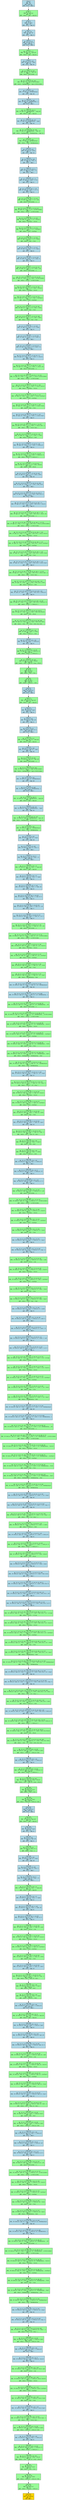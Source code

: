 digraph ParseFlow {
  rankdir=TB;
  node [shape=box, fontname="monospace", fontsize=10];
  edge [fontname="monospace"];
  step0 [label="Step 0\n栈: [0]\n符号: [#]\n输入: type_kw\n动作: shift → 状态 3", style=filled, fillcolor=lightblue];
  step1 [label="Step 1\n栈: [0 3]\n符号: [# type_kw]\n输入: id\n动作: reduce → Type → type_kw ", style=filled, fillcolor=palegreen];
  step2 [label="Step 2\n栈: [0 5]\n符号: [# Type]\n输入: id\n动作: shift → 状态 18", style=filled, fillcolor=lightblue];
  step3 [label="Step 3\n栈: [0 5 18]\n符号: [# Type id]\n输入: (\n动作: shift → 状态 51", style=filled, fillcolor=lightblue];
  step4 [label="Step 4\n栈: [0 5 18 51]\n符号: [# Type id (]\n输入: type_kw\n动作: shift → 状态 3", style=filled, fillcolor=lightblue];
  step5 [label="Step 5\n栈: [0 5 18 51 3]\n符号: [# Type id ( type_kw]\n输入: id\n动作: reduce → Type → type_kw ", style=filled, fillcolor=palegreen];
  step6 [label="Step 6\n栈: [0 5 18 51 58]\n符号: [# Type id ( Type]\n输入: id\n动作: shift → 状态 101", style=filled, fillcolor=lightblue];
  step7 [label="Step 7\n栈: [0 5 18 51 58 101]\n符号: [# Type id ( Type id]\n输入: ,\n动作: reduce → MultiIndex → ε", style=filled, fillcolor=palegreen];
  step8 [label="Step 8\n栈: [0 5 18 51 58 101 135]\n符号: [# Type id ( Type id MultiIndex]\n输入: ,\n动作: reduce → NonEmptyArgs → Type id MultiIndex ", style=filled, fillcolor=palegreen];
  step9 [label="Step 9\n栈: [0 5 18 51 56]\n符号: [# Type id ( NonEmptyArgs]\n输入: ,\n动作: shift → 状态 100", style=filled, fillcolor=lightblue];
  step10 [label="Step 10\n栈: [0 5 18 51 56 100]\n符号: [# Type id ( NonEmptyArgs ,]\n输入: type_kw\n动作: shift → 状态 3", style=filled, fillcolor=lightblue];
  step11 [label="Step 11\n栈: [0 5 18 51 56 100 3]\n符号: [# Type id ( NonEmptyArgs , type_kw]\n输入: id\n动作: reduce → Type → type_kw ", style=filled, fillcolor=palegreen];
  step12 [label="Step 12\n栈: [0 5 18 51 56 100 133]\n符号: [# Type id ( NonEmptyArgs , Type]\n输入: id\n动作: shift → 状态 145", style=filled, fillcolor=lightblue];
  step13 [label="Step 13\n栈: [0 5 18 51 56 100 133 145]\n符号: [# Type id ( NonEmptyArgs , Type id]\n输入: )\n动作: reduce → NonEmptyArgs → NonEmptyArgs , Type id ", style=filled, fillcolor=palegreen];
  step14 [label="Step 14\n栈: [0 5 18 51 56]\n符号: [# Type id ( NonEmptyArgs]\n输入: )\n动作: reduce → Args → NonEmptyArgs ", style=filled, fillcolor=palegreen];
  step15 [label="Step 15\n栈: [0 5 18 51 95]\n符号: [# Type id ( Args]\n输入: )\n动作: shift → 状态 128", style=filled, fillcolor=lightblue];
  step16 [label="Step 16\n栈: [0 5 18 51 95 128]\n符号: [# Type id ( Args )]\n输入: {\n动作: shift → 状态 2", style=filled, fillcolor=lightblue];
  step17 [label="Step 17\n栈: [0 5 18 51 95 128 2]\n符号: [# Type id ( Args ) {]\n输入: if\n动作: shift → 状态 1", style=filled, fillcolor=lightblue];
  step18 [label="Step 18\n栈: [0 5 18 51 95 128 2 1]\n符号: [# Type id ( Args ) { if]\n输入: (\n动作: shift → 状态 15", style=filled, fillcolor=lightblue];
  step19 [label="Step 19\n栈: [0 5 18 51 95 128 2 1 15]\n符号: [# Type id ( Args ) { if (]\n输入: id\n动作: shift → 状态 33", style=filled, fillcolor=lightblue];
  step20 [label="Step 20\n栈: [0 5 18 51 95 128 2 1 15 33]\n符号: [# Type id ( Args ) { if ( id]\n输入: >\n动作: reduce → MultiIndex → ε", style=filled, fillcolor=palegreen];
  step21 [label="Step 21\n栈: [0 5 18 51 95 128 2 1 15 33 72]\n符号: [# Type id ( Args ) { if ( id MultiIndex]\n输入: >\n动作: reduce → Factor → id MultiIndex ", style=filled, fillcolor=palegreen];
  step22 [label="Step 22\n栈: [0 5 18 51 95 128 2 1 15 36]\n符号: [# Type id ( Args ) { if ( Factor]\n输入: >\n动作: reduce → CastExpr → Factor ", style=filled, fillcolor=palegreen];
  step23 [label="Step 23\n栈: [0 5 18 51 95 128 2 1 15 27]\n符号: [# Type id ( Args ) { if ( CastExpr]\n输入: >\n动作: reduce → Term → CastExpr ", style=filled, fillcolor=palegreen];
  step24 [label="Step 24\n栈: [0 5 18 51 95 128 2 1 15 26]\n符号: [# Type id ( Args ) { if ( Term]\n输入: >\n动作: reduce → Expr → Term ", style=filled, fillcolor=palegreen];
  step25 [label="Step 25\n栈: [0 5 18 51 95 128 2 1 15 41]\n符号: [# Type id ( Args ) { if ( Expr]\n输入: >\n动作: shift → 状态 82", style=filled, fillcolor=lightblue];
  step26 [label="Step 26\n栈: [0 5 18 51 95 128 2 1 15 41 82]\n符号: [# Type id ( Args ) { if ( Expr >]\n输入: id\n动作: shift → 状态 33", style=filled, fillcolor=lightblue];
  step27 [label="Step 27\n栈: [0 5 18 51 95 128 2 1 15 41 82 33]\n符号: [# Type id ( Args ) { if ( Expr > id]\n输入: )\n动作: reduce → MultiIndex → ε", style=filled, fillcolor=palegreen];
  step28 [label="Step 28\n栈: [0 5 18 51 95 128 2 1 15 41 82 33 72]\n符号: [# Type id ( Args ) { if ( Expr > id MultiIndex]\n输入: )\n动作: reduce → Factor → id MultiIndex ", style=filled, fillcolor=palegreen];
  step29 [label="Step 29\n栈: [0 5 18 51 95 128 2 1 15 41 82 36]\n符号: [# Type id ( Args ) { if ( Expr > Factor]\n输入: )\n动作: reduce → CastExpr → Factor ", style=filled, fillcolor=palegreen];
  step30 [label="Step 30\n栈: [0 5 18 51 95 128 2 1 15 41 82 27]\n符号: [# Type id ( Args ) { if ( Expr > CastExpr]\n输入: )\n动作: reduce → Term → CastExpr ", style=filled, fillcolor=palegreen];
  step31 [label="Step 31\n栈: [0 5 18 51 95 128 2 1 15 41 82 26]\n符号: [# Type id ( Args ) { if ( Expr > Term]\n输入: )\n动作: reduce → Expr → Term ", style=filled, fillcolor=palegreen];
  step32 [label="Step 32\n栈: [0 5 18 51 95 128 2 1 15 41 82 118]\n符号: [# Type id ( Args ) { if ( Expr > Expr]\n输入: )\n动作: reduce → Cond → Expr > Expr ", style=filled, fillcolor=palegreen];
  step33 [label="Step 33\n栈: [0 5 18 51 95 128 2 1 15 40]\n符号: [# Type id ( Args ) { if ( Cond]\n输入: )\n动作: shift → 状态 78", style=filled, fillcolor=lightblue];
  step34 [label="Step 34\n栈: [0 5 18 51 95 128 2 1 15 40 78]\n符号: [# Type id ( Args ) { if ( Cond )]\n输入: {\n动作: shift → 状态 2", style=filled, fillcolor=lightblue];
  step35 [label="Step 35\n栈: [0 5 18 51 95 128 2 1 15 40 78 2]\n符号: [# Type id ( Args ) { if ( Cond ) {]\n输入: return\n动作: shift → 状态 7", style=filled, fillcolor=lightblue];
  step36 [label="Step 36\n栈: [0 5 18 51 95 128 2 1 15 40 78 2 7]\n符号: [# Type id ( Args ) { if ( Cond ) { return]\n输入: id\n动作: shift → 状态 33", style=filled, fillcolor=lightblue];
  step37 [label="Step 37\n栈: [0 5 18 51 95 128 2 1 15 40 78 2 7 33]\n符号: [# Type id ( Args ) { if ( Cond ) { return id]\n输入: ;\n动作: reduce → MultiIndex → ε", style=filled, fillcolor=palegreen];
  step38 [label="Step 38\n栈: [0 5 18 51 95 128 2 1 15 40 78 2 7 33 72]\n符号: [# Type id ( Args ) { if ( Cond ) { return id MultiIndex]\n输入: ;\n动作: reduce → Factor → id MultiIndex ", style=filled, fillcolor=palegreen];
  step39 [label="Step 39\n栈: [0 5 18 51 95 128 2 1 15 40 78 2 7 36]\n符号: [# Type id ( Args ) { if ( Cond ) { return Factor]\n输入: ;\n动作: reduce → CastExpr → Factor ", style=filled, fillcolor=palegreen];
  step40 [label="Step 40\n栈: [0 5 18 51 95 128 2 1 15 40 78 2 7 27]\n符号: [# Type id ( Args ) { if ( Cond ) { return CastExpr]\n输入: ;\n动作: reduce → Term → CastExpr ", style=filled, fillcolor=palegreen];
  step41 [label="Step 41\n栈: [0 5 18 51 95 128 2 1 15 40 78 2 7 26]\n符号: [# Type id ( Args ) { if ( Cond ) { return Term]\n输入: ;\n动作: reduce → Expr → Term ", style=filled, fillcolor=palegreen];
  step42 [label="Step 42\n栈: [0 5 18 51 95 128 2 1 15 40 78 2 7 32]\n符号: [# Type id ( Args ) { if ( Cond ) { return Expr]\n输入: ;\n动作: shift → 状态 67", style=filled, fillcolor=lightblue];
  step43 [label="Step 43\n栈: [0 5 18 51 95 128 2 1 15 40 78 2 7 32 67]\n符号: [# Type id ( Args ) { if ( Cond ) { return Expr ;]\n输入: }\n动作: reduce → Stmt → return Expr ; ", style=filled, fillcolor=palegreen];
  step44 [label="Step 44\n栈: [0 5 18 51 95 128 2 1 15 40 78 2 14]\n符号: [# Type id ( Args ) { if ( Cond ) { Stmt]\n输入: }\n动作: reduce → StmtList → Stmt ", style=filled, fillcolor=palegreen];
  step45 [label="Step 45\n栈: [0 5 18 51 95 128 2 1 15 40 78 2 16]\n符号: [# Type id ( Args ) { if ( Cond ) { StmtList]\n输入: }\n动作: shift → 状态 44", style=filled, fillcolor=lightblue];
  step46 [label="Step 46\n栈: [0 5 18 51 95 128 2 1 15 40 78 2 16 44]\n符号: [# Type id ( Args ) { if ( Cond ) { StmtList }]\n输入: else\n动作: reduce → Block → { StmtList } ", style=filled, fillcolor=palegreen];
  step47 [label="Step 47\n栈: [0 5 18 51 95 128 2 1 15 40 78 8]\n符号: [# Type id ( Args ) { if ( Cond ) Block]\n输入: else\n动作: reduce → Stmt → Block ", style=filled, fillcolor=palegreen];
  step48 [label="Step 48\n栈: [0 5 18 51 95 128 2 1 15 40 78 114]\n符号: [# Type id ( Args ) { if ( Cond ) Stmt]\n输入: else\n动作: shift → 状态 140", style=filled, fillcolor=lightblue];
  step49 [label="Step 49\n栈: [0 5 18 51 95 128 2 1 15 40 78 114 140]\n符号: [# Type id ( Args ) { if ( Cond ) Stmt else]\n输入: {\n动作: shift → 状态 2", style=filled, fillcolor=lightblue];
  step50 [label="Step 50\n栈: [0 5 18 51 95 128 2 1 15 40 78 114 140 2]\n符号: [# Type id ( Args ) { if ( Cond ) Stmt else {]\n输入: return\n动作: shift → 状态 7", style=filled, fillcolor=lightblue];
  step51 [label="Step 51\n栈: [0 5 18 51 95 128 2 1 15 40 78 114 140 2 7]\n符号: [# Type id ( Args ) { if ( Cond ) Stmt else { return]\n输入: id\n动作: shift → 状态 33", style=filled, fillcolor=lightblue];
  step52 [label="Step 52\n栈: [0 5 18 51 95 128 2 1 15 40 78 114 140 2 7 33]\n符号: [# Type id ( Args ) { if ( Cond ) Stmt else { return id]\n输入: ;\n动作: reduce → MultiIndex → ε", style=filled, fillcolor=palegreen];
  step53 [label="Step 53\n栈: [0 5 18 51 95 128 2 1 15 40 78 114 140 2 7 33 72]\n符号: [# Type id ( Args ) { if ( Cond ) Stmt else { return id MultiIndex]\n输入: ;\n动作: reduce → Factor → id MultiIndex ", style=filled, fillcolor=palegreen];
  step54 [label="Step 54\n栈: [0 5 18 51 95 128 2 1 15 40 78 114 140 2 7 36]\n符号: [# Type id ( Args ) { if ( Cond ) Stmt else { return Factor]\n输入: ;\n动作: reduce → CastExpr → Factor ", style=filled, fillcolor=palegreen];
  step55 [label="Step 55\n栈: [0 5 18 51 95 128 2 1 15 40 78 114 140 2 7 27]\n符号: [# Type id ( Args ) { if ( Cond ) Stmt else { return CastExpr]\n输入: ;\n动作: reduce → Term → CastExpr ", style=filled, fillcolor=palegreen];
  step56 [label="Step 56\n栈: [0 5 18 51 95 128 2 1 15 40 78 114 140 2 7 26]\n符号: [# Type id ( Args ) { if ( Cond ) Stmt else { return Term]\n输入: ;\n动作: reduce → Expr → Term ", style=filled, fillcolor=palegreen];
  step57 [label="Step 57\n栈: [0 5 18 51 95 128 2 1 15 40 78 114 140 2 7 32]\n符号: [# Type id ( Args ) { if ( Cond ) Stmt else { return Expr]\n输入: ;\n动作: shift → 状态 67", style=filled, fillcolor=lightblue];
  step58 [label="Step 58\n栈: [0 5 18 51 95 128 2 1 15 40 78 114 140 2 7 32 67]\n符号: [# Type id ( Args ) { if ( Cond ) Stmt else { return Expr ;]\n输入: }\n动作: reduce → Stmt → return Expr ; ", style=filled, fillcolor=palegreen];
  step59 [label="Step 59\n栈: [0 5 18 51 95 128 2 1 15 40 78 114 140 2 14]\n符号: [# Type id ( Args ) { if ( Cond ) Stmt else { Stmt]\n输入: }\n动作: reduce → StmtList → Stmt ", style=filled, fillcolor=palegreen];
  step60 [label="Step 60\n栈: [0 5 18 51 95 128 2 1 15 40 78 114 140 2 16]\n符号: [# Type id ( Args ) { if ( Cond ) Stmt else { StmtList]\n输入: }\n动作: shift → 状态 44", style=filled, fillcolor=lightblue];
  step61 [label="Step 61\n栈: [0 5 18 51 95 128 2 1 15 40 78 114 140 2 16 44]\n符号: [# Type id ( Args ) { if ( Cond ) Stmt else { StmtList }]\n输入: }\n动作: reduce → Block → { StmtList } ", style=filled, fillcolor=palegreen];
  step62 [label="Step 62\n栈: [0 5 18 51 95 128 2 1 15 40 78 114 140 8]\n符号: [# Type id ( Args ) { if ( Cond ) Stmt else Block]\n输入: }\n动作: reduce → Stmt → Block ", style=filled, fillcolor=palegreen];
  step63 [label="Step 63\n栈: [0 5 18 51 95 128 2 1 15 40 78 114 140 148]\n符号: [# Type id ( Args ) { if ( Cond ) Stmt else Stmt]\n输入: }\n动作: reduce → Stmt → if ( Cond ) Stmt else Stmt ", style=filled, fillcolor=palegreen];
  step64 [label="Step 64\n栈: [0 5 18 51 95 128 2 14]\n符号: [# Type id ( Args ) { Stmt]\n输入: }\n动作: reduce → StmtList → Stmt ", style=filled, fillcolor=palegreen];
  step65 [label="Step 65\n栈: [0 5 18 51 95 128 2 16]\n符号: [# Type id ( Args ) { StmtList]\n输入: }\n动作: shift → 状态 44", style=filled, fillcolor=lightblue];
  step66 [label="Step 66\n栈: [0 5 18 51 95 128 2 16 44]\n符号: [# Type id ( Args ) { StmtList }]\n输入: type_kw\n动作: reduce → Block → { StmtList } ", style=filled, fillcolor=palegreen];
  step67 [label="Step 67\n栈: [0 5 18 51 95 128 144]\n符号: [# Type id ( Args ) Block]\n输入: type_kw\n动作: reduce → Func → Type id ( Args ) Block ", style=filled, fillcolor=palegreen];
  step68 [label="Step 68\n栈: [0 9]\n符号: [# Func]\n输入: type_kw\n动作: reduce → Stmt → Func ", style=filled, fillcolor=palegreen];
  step69 [label="Step 69\n栈: [0 14]\n符号: [# Stmt]\n输入: type_kw\n动作: reduce → StmtList → Stmt ", style=filled, fillcolor=palegreen];
  step70 [label="Step 70\n栈: [0 13]\n符号: [# StmtList]\n输入: type_kw\n动作: shift → 状态 3", style=filled, fillcolor=lightblue];
  step71 [label="Step 71\n栈: [0 13 3]\n符号: [# StmtList type_kw]\n输入: id\n动作: reduce → Type → type_kw ", style=filled, fillcolor=palegreen];
  step72 [label="Step 72\n栈: [0 13 5]\n符号: [# StmtList Type]\n输入: id\n动作: shift → 状态 18", style=filled, fillcolor=lightblue];
  step73 [label="Step 73\n栈: [0 13 5 18]\n符号: [# StmtList Type id]\n输入: (\n动作: shift → 状态 51", style=filled, fillcolor=lightblue];
  step74 [label="Step 74\n栈: [0 13 5 18 51]\n符号: [# StmtList Type id (]\n输入: type_kw\n动作: shift → 状态 3", style=filled, fillcolor=lightblue];
  step75 [label="Step 75\n栈: [0 13 5 18 51 3]\n符号: [# StmtList Type id ( type_kw]\n输入: id\n动作: reduce → Type → type_kw ", style=filled, fillcolor=palegreen];
  step76 [label="Step 76\n栈: [0 13 5 18 51 58]\n符号: [# StmtList Type id ( Type]\n输入: id\n动作: shift → 状态 101", style=filled, fillcolor=lightblue];
  step77 [label="Step 77\n栈: [0 13 5 18 51 58 101]\n符号: [# StmtList Type id ( Type id]\n输入: ,\n动作: reduce → MultiIndex → ε", style=filled, fillcolor=palegreen];
  step78 [label="Step 78\n栈: [0 13 5 18 51 58 101 135]\n符号: [# StmtList Type id ( Type id MultiIndex]\n输入: ,\n动作: reduce → NonEmptyArgs → Type id MultiIndex ", style=filled, fillcolor=palegreen];
  step79 [label="Step 79\n栈: [0 13 5 18 51 56]\n符号: [# StmtList Type id ( NonEmptyArgs]\n输入: ,\n动作: shift → 状态 100", style=filled, fillcolor=lightblue];
  step80 [label="Step 80\n栈: [0 13 5 18 51 56 100]\n符号: [# StmtList Type id ( NonEmptyArgs ,]\n输入: type_kw\n动作: shift → 状态 3", style=filled, fillcolor=lightblue];
  step81 [label="Step 81\n栈: [0 13 5 18 51 56 100 3]\n符号: [# StmtList Type id ( NonEmptyArgs , type_kw]\n输入: id\n动作: reduce → Type → type_kw ", style=filled, fillcolor=palegreen];
  step82 [label="Step 82\n栈: [0 13 5 18 51 56 100 133]\n符号: [# StmtList Type id ( NonEmptyArgs , Type]\n输入: id\n动作: shift → 状态 145", style=filled, fillcolor=lightblue];
  step83 [label="Step 83\n栈: [0 13 5 18 51 56 100 133 145]\n符号: [# StmtList Type id ( NonEmptyArgs , Type id]\n输入: )\n动作: reduce → NonEmptyArgs → NonEmptyArgs , Type id ", style=filled, fillcolor=palegreen];
  step84 [label="Step 84\n栈: [0 13 5 18 51 56]\n符号: [# StmtList Type id ( NonEmptyArgs]\n输入: )\n动作: reduce → Args → NonEmptyArgs ", style=filled, fillcolor=palegreen];
  step85 [label="Step 85\n栈: [0 13 5 18 51 95]\n符号: [# StmtList Type id ( Args]\n输入: )\n动作: shift → 状态 128", style=filled, fillcolor=lightblue];
  step86 [label="Step 86\n栈: [0 13 5 18 51 95 128]\n符号: [# StmtList Type id ( Args )]\n输入: {\n动作: shift → 状态 2", style=filled, fillcolor=lightblue];
  step87 [label="Step 87\n栈: [0 13 5 18 51 95 128 2]\n符号: [# StmtList Type id ( Args ) {]\n输入: type_kw\n动作: shift → 状态 3", style=filled, fillcolor=lightblue];
  step88 [label="Step 88\n栈: [0 13 5 18 51 95 128 2 3]\n符号: [# StmtList Type id ( Args ) { type_kw]\n输入: id\n动作: reduce → Type → type_kw ", style=filled, fillcolor=palegreen];
  step89 [label="Step 89\n栈: [0 13 5 18 51 95 128 2 5]\n符号: [# StmtList Type id ( Args ) { Type]\n输入: id\n动作: shift → 状态 18", style=filled, fillcolor=lightblue];
  step90 [label="Step 90\n栈: [0 13 5 18 51 95 128 2 5 18]\n符号: [# StmtList Type id ( Args ) { Type id]\n输入: =\n动作: shift → 状态 49", style=filled, fillcolor=lightblue];
  step91 [label="Step 91\n栈: [0 13 5 18 51 95 128 2 5 18 49]\n符号: [# StmtList Type id ( Args ) { Type id =]\n输入: id\n动作: shift → 状态 33", style=filled, fillcolor=lightblue];
  step92 [label="Step 92\n栈: [0 13 5 18 51 95 128 2 5 18 49 33]\n符号: [# StmtList Type id ( Args ) { Type id = id]\n输入: (\n动作: shift → 状态 71", style=filled, fillcolor=lightblue];
  step93 [label="Step 93\n栈: [0 13 5 18 51 95 128 2 5 18 49 33 71]\n符号: [# StmtList Type id ( Args ) { Type id = id (]\n输入: id\n动作: shift → 状态 33", style=filled, fillcolor=lightblue];
  step94 [label="Step 94\n栈: [0 13 5 18 51 95 128 2 5 18 49 33 71 33]\n符号: [# StmtList Type id ( Args ) { Type id = id ( id]\n输入: ,\n动作: reduce → MultiIndex → ε", style=filled, fillcolor=palegreen];
  step95 [label="Step 95\n栈: [0 13 5 18 51 95 128 2 5 18 49 33 71 33 72]\n符号: [# StmtList Type id ( Args ) { Type id = id ( id MultiIndex]\n输入: ,\n动作: reduce → Factor → id MultiIndex ", style=filled, fillcolor=palegreen];
  step96 [label="Step 96\n栈: [0 13 5 18 51 95 128 2 5 18 49 33 71 36]\n符号: [# StmtList Type id ( Args ) { Type id = id ( Factor]\n输入: ,\n动作: reduce → CastExpr → Factor ", style=filled, fillcolor=palegreen];
  step97 [label="Step 97\n栈: [0 13 5 18 51 95 128 2 5 18 49 33 71 27]\n符号: [# StmtList Type id ( Args ) { Type id = id ( CastExpr]\n输入: ,\n动作: reduce → Term → CastExpr ", style=filled, fillcolor=palegreen];
  step98 [label="Step 98\n栈: [0 13 5 18 51 95 128 2 5 18 49 33 71 26]\n符号: [# StmtList Type id ( Args ) { Type id = id ( Term]\n输入: ,\n动作: reduce → Expr → Term ", style=filled, fillcolor=palegreen];
  step99 [label="Step 99\n栈: [0 13 5 18 51 95 128 2 5 18 49 33 71 57]\n符号: [# StmtList Type id ( Args ) { Type id = id ( Expr]\n输入: ,\n动作: reduce → NonEmptyArgs → Expr ", style=filled, fillcolor=palegreen];
  step100 [label="Step 100\n栈: [0 13 5 18 51 95 128 2 5 18 49 33 71 56]\n符号: [# StmtList Type id ( Args ) { Type id = id ( NonEmptyArgs]\n输入: ,\n动作: shift → 状态 100", style=filled, fillcolor=lightblue];
  step101 [label="Step 101\n栈: [0 13 5 18 51 95 128 2 5 18 49 33 71 56 100]\n符号: [# StmtList Type id ( Args ) { Type id = id ( NonEmptyArgs ,]\n输入: id\n动作: shift → 状态 33", style=filled, fillcolor=lightblue];
  step102 [label="Step 102\n栈: [0 13 5 18 51 95 128 2 5 18 49 33 71 56 100 33]\n符号: [# StmtList Type id ( Args ) { Type id = id ( NonEmptyArgs , id]\n输入: )\n动作: reduce → MultiIndex → ε", style=filled, fillcolor=palegreen];
  step103 [label="Step 103\n栈: [0 13 5 18 51 95 128 2 5 18 49 33 71 56 100 33 72]\n符号: [# StmtList Type id ( Args ) { Type id = id ( NonEmptyArgs , id MultiIndex]\n输入: )\n动作: reduce → Factor → id MultiIndex ", style=filled, fillcolor=palegreen];
  step104 [label="Step 104\n栈: [0 13 5 18 51 95 128 2 5 18 49 33 71 56 100 36]\n符号: [# StmtList Type id ( Args ) { Type id = id ( NonEmptyArgs , Factor]\n输入: )\n动作: reduce → CastExpr → Factor ", style=filled, fillcolor=palegreen];
  step105 [label="Step 105\n栈: [0 13 5 18 51 95 128 2 5 18 49 33 71 56 100 27]\n符号: [# StmtList Type id ( Args ) { Type id = id ( NonEmptyArgs , CastExpr]\n输入: )\n动作: reduce → Term → CastExpr ", style=filled, fillcolor=palegreen];
  step106 [label="Step 106\n栈: [0 13 5 18 51 95 128 2 5 18 49 33 71 56 100 26]\n符号: [# StmtList Type id ( Args ) { Type id = id ( NonEmptyArgs , Term]\n输入: )\n动作: reduce → Expr → Term ", style=filled, fillcolor=palegreen];
  step107 [label="Step 107\n栈: [0 13 5 18 51 95 128 2 5 18 49 33 71 56 100 132]\n符号: [# StmtList Type id ( Args ) { Type id = id ( NonEmptyArgs , Expr]\n输入: )\n动作: reduce → NonEmptyArgs → NonEmptyArgs , Expr ", style=filled, fillcolor=palegreen];
  step108 [label="Step 108\n栈: [0 13 5 18 51 95 128 2 5 18 49 33 71 56]\n符号: [# StmtList Type id ( Args ) { Type id = id ( NonEmptyArgs]\n输入: )\n动作: reduce → Args → NonEmptyArgs ", style=filled, fillcolor=palegreen];
  step109 [label="Step 109\n栈: [0 13 5 18 51 95 128 2 5 18 49 33 71 110]\n符号: [# StmtList Type id ( Args ) { Type id = id ( Args]\n输入: )\n动作: shift → 状态 137", style=filled, fillcolor=lightblue];
  step110 [label="Step 110\n栈: [0 13 5 18 51 95 128 2 5 18 49 33 71 110 137]\n符号: [# StmtList Type id ( Args ) { Type id = id ( Args )]\n输入: ;\n动作: reduce → Factor → id ( Args ) ", style=filled, fillcolor=palegreen];
  step111 [label="Step 111\n栈: [0 13 5 18 51 95 128 2 5 18 49 36]\n符号: [# StmtList Type id ( Args ) { Type id = Factor]\n输入: ;\n动作: reduce → CastExpr → Factor ", style=filled, fillcolor=palegreen];
  step112 [label="Step 112\n栈: [0 13 5 18 51 95 128 2 5 18 49 27]\n符号: [# StmtList Type id ( Args ) { Type id = CastExpr]\n输入: ;\n动作: reduce → Term → CastExpr ", style=filled, fillcolor=palegreen];
  step113 [label="Step 113\n栈: [0 13 5 18 51 95 128 2 5 18 49 26]\n符号: [# StmtList Type id ( Args ) { Type id = Term]\n输入: ;\n动作: reduce → Expr → Term ", style=filled, fillcolor=palegreen];
  step114 [label="Step 114\n栈: [0 13 5 18 51 95 128 2 5 18 49 92]\n符号: [# StmtList Type id ( Args ) { Type id = Expr]\n输入: ;\n动作: shift → 状态 125", style=filled, fillcolor=lightblue];
  step115 [label="Step 115\n栈: [0 13 5 18 51 95 128 2 5 18 49 92 125]\n符号: [# StmtList Type id ( Args ) { Type id = Expr ;]\n输入: if\n动作: reduce → Decl → Type id = Expr ; ", style=filled, fillcolor=palegreen];
  step116 [label="Step 116\n栈: [0 13 5 18 51 95 128 2 10]\n符号: [# StmtList Type id ( Args ) { Decl]\n输入: if\n动作: reduce → Stmt → Decl ", style=filled, fillcolor=palegreen];
  step117 [label="Step 117\n栈: [0 13 5 18 51 95 128 2 14]\n符号: [# StmtList Type id ( Args ) { Stmt]\n输入: if\n动作: reduce → StmtList → Stmt ", style=filled, fillcolor=palegreen];
  step118 [label="Step 118\n栈: [0 13 5 18 51 95 128 2 16]\n符号: [# StmtList Type id ( Args ) { StmtList]\n输入: if\n动作: shift → 状态 1", style=filled, fillcolor=lightblue];
  step119 [label="Step 119\n栈: [0 13 5 18 51 95 128 2 16 1]\n符号: [# StmtList Type id ( Args ) { StmtList if]\n输入: (\n动作: shift → 状态 15", style=filled, fillcolor=lightblue];
  step120 [label="Step 120\n栈: [0 13 5 18 51 95 128 2 16 1 15]\n符号: [# StmtList Type id ( Args ) { StmtList if (]\n输入: id\n动作: shift → 状态 33", style=filled, fillcolor=lightblue];
  step121 [label="Step 121\n栈: [0 13 5 18 51 95 128 2 16 1 15 33]\n符号: [# StmtList Type id ( Args ) { StmtList if ( id]\n输入: >\n动作: reduce → MultiIndex → ε", style=filled, fillcolor=palegreen];
  step122 [label="Step 122\n栈: [0 13 5 18 51 95 128 2 16 1 15 33 72]\n符号: [# StmtList Type id ( Args ) { StmtList if ( id MultiIndex]\n输入: >\n动作: reduce → Factor → id MultiIndex ", style=filled, fillcolor=palegreen];
  step123 [label="Step 123\n栈: [0 13 5 18 51 95 128 2 16 1 15 36]\n符号: [# StmtList Type id ( Args ) { StmtList if ( Factor]\n输入: >\n动作: reduce → CastExpr → Factor ", style=filled, fillcolor=palegreen];
  step124 [label="Step 124\n栈: [0 13 5 18 51 95 128 2 16 1 15 27]\n符号: [# StmtList Type id ( Args ) { StmtList if ( CastExpr]\n输入: >\n动作: reduce → Term → CastExpr ", style=filled, fillcolor=palegreen];
  step125 [label="Step 125\n栈: [0 13 5 18 51 95 128 2 16 1 15 26]\n符号: [# StmtList Type id ( Args ) { StmtList if ( Term]\n输入: >\n动作: reduce → Expr → Term ", style=filled, fillcolor=palegreen];
  step126 [label="Step 126\n栈: [0 13 5 18 51 95 128 2 16 1 15 41]\n符号: [# StmtList Type id ( Args ) { StmtList if ( Expr]\n输入: >\n动作: shift → 状态 82", style=filled, fillcolor=lightblue];
  step127 [label="Step 127\n栈: [0 13 5 18 51 95 128 2 16 1 15 41 82]\n符号: [# StmtList Type id ( Args ) { StmtList if ( Expr >]\n输入: num\n动作: shift → 状态 29", style=filled, fillcolor=lightblue];
  step128 [label="Step 128\n栈: [0 13 5 18 51 95 128 2 16 1 15 41 82 29]\n符号: [# StmtList Type id ( Args ) { StmtList if ( Expr > num]\n输入: )\n动作: reduce → Factor → num ", style=filled, fillcolor=palegreen];
  step129 [label="Step 129\n栈: [0 13 5 18 51 95 128 2 16 1 15 41 82 36]\n符号: [# StmtList Type id ( Args ) { StmtList if ( Expr > Factor]\n输入: )\n动作: reduce → CastExpr → Factor ", style=filled, fillcolor=palegreen];
  step130 [label="Step 130\n栈: [0 13 5 18 51 95 128 2 16 1 15 41 82 27]\n符号: [# StmtList Type id ( Args ) { StmtList if ( Expr > CastExpr]\n输入: )\n动作: reduce → Term → CastExpr ", style=filled, fillcolor=palegreen];
  step131 [label="Step 131\n栈: [0 13 5 18 51 95 128 2 16 1 15 41 82 26]\n符号: [# StmtList Type id ( Args ) { StmtList if ( Expr > Term]\n输入: )\n动作: reduce → Expr → Term ", style=filled, fillcolor=palegreen];
  step132 [label="Step 132\n栈: [0 13 5 18 51 95 128 2 16 1 15 41 82 118]\n符号: [# StmtList Type id ( Args ) { StmtList if ( Expr > Expr]\n输入: )\n动作: reduce → Cond → Expr > Expr ", style=filled, fillcolor=palegreen];
  step133 [label="Step 133\n栈: [0 13 5 18 51 95 128 2 16 1 15 40]\n符号: [# StmtList Type id ( Args ) { StmtList if ( Cond]\n输入: )\n动作: shift → 状态 78", style=filled, fillcolor=lightblue];
  step134 [label="Step 134\n栈: [0 13 5 18 51 95 128 2 16 1 15 40 78]\n符号: [# StmtList Type id ( Args ) { StmtList if ( Cond )]\n输入: {\n动作: shift → 状态 2", style=filled, fillcolor=lightblue];
  step135 [label="Step 135\n栈: [0 13 5 18 51 95 128 2 16 1 15 40 78 2]\n符号: [# StmtList Type id ( Args ) { StmtList if ( Cond ) {]\n输入: id\n动作: shift → 状态 6", style=filled, fillcolor=lightblue];
  step136 [label="Step 136\n栈: [0 13 5 18 51 95 128 2 16 1 15 40 78 2 6]\n符号: [# StmtList Type id ( Args ) { StmtList if ( Cond ) { id]\n输入: (\n动作: shift → 状态 22", style=filled, fillcolor=lightblue];
  step137 [label="Step 137\n栈: [0 13 5 18 51 95 128 2 16 1 15 40 78 2 6 22]\n符号: [# StmtList Type id ( Args ) { StmtList if ( Cond ) { id (]\n输入: string\n动作: shift → 状态 31", style=filled, fillcolor=lightblue];
  step138 [label="Step 138\n栈: [0 13 5 18 51 95 128 2 16 1 15 40 78 2 6 22 31]\n符号: [# StmtList Type id ( Args ) { StmtList if ( Cond ) { id ( string]\n输入: ,\n动作: reduce → Factor → string ", style=filled, fillcolor=palegreen];
  step139 [label="Step 139\n栈: [0 13 5 18 51 95 128 2 16 1 15 40 78 2 6 22 36]\n符号: [# StmtList Type id ( Args ) { StmtList if ( Cond ) { id ( Factor]\n输入: ,\n动作: reduce → CastExpr → Factor ", style=filled, fillcolor=palegreen];
  step140 [label="Step 140\n栈: [0 13 5 18 51 95 128 2 16 1 15 40 78 2 6 22 27]\n符号: [# StmtList Type id ( Args ) { StmtList if ( Cond ) { id ( CastExpr]\n输入: ,\n动作: reduce → Term → CastExpr ", style=filled, fillcolor=palegreen];
  step141 [label="Step 141\n栈: [0 13 5 18 51 95 128 2 16 1 15 40 78 2 6 22 26]\n符号: [# StmtList Type id ( Args ) { StmtList if ( Cond ) { id ( Term]\n输入: ,\n动作: reduce → Expr → Term ", style=filled, fillcolor=palegreen];
  step142 [label="Step 142\n栈: [0 13 5 18 51 95 128 2 16 1 15 40 78 2 6 22 57]\n符号: [# StmtList Type id ( Args ) { StmtList if ( Cond ) { id ( Expr]\n输入: ,\n动作: reduce → NonEmptyArgs → Expr ", style=filled, fillcolor=palegreen];
  step143 [label="Step 143\n栈: [0 13 5 18 51 95 128 2 16 1 15 40 78 2 6 22 56]\n符号: [# StmtList Type id ( Args ) { StmtList if ( Cond ) { id ( NonEmptyArgs]\n输入: ,\n动作: shift → 状态 100", style=filled, fillcolor=lightblue];
  step144 [label="Step 144\n栈: [0 13 5 18 51 95 128 2 16 1 15 40 78 2 6 22 56 100]\n符号: [# StmtList Type id ( Args ) { StmtList if ( Cond ) { id ( NonEmptyArgs ,]\n输入: id\n动作: shift → 状态 33", style=filled, fillcolor=lightblue];
  step145 [label="Step 145\n栈: [0 13 5 18 51 95 128 2 16 1 15 40 78 2 6 22 56 100 33]\n符号: [# StmtList Type id ( Args ) { StmtList if ( Cond ) { id ( NonEmptyArgs , id]\n输入: )\n动作: reduce → MultiIndex → ε", style=filled, fillcolor=palegreen];
  step146 [label="Step 146\n栈: [0 13 5 18 51 95 128 2 16 1 15 40 78 2 6 22 56 100 33 72]\n符号: [# StmtList Type id ( Args ) { StmtList if ( Cond ) { id ( NonEmptyArgs , id MultiIndex]\n输入: )\n动作: reduce → Factor → id MultiIndex ", style=filled, fillcolor=palegreen];
  step147 [label="Step 147\n栈: [0 13 5 18 51 95 128 2 16 1 15 40 78 2 6 22 56 100 36]\n符号: [# StmtList Type id ( Args ) { StmtList if ( Cond ) { id ( NonEmptyArgs , Factor]\n输入: )\n动作: reduce → CastExpr → Factor ", style=filled, fillcolor=palegreen];
  step148 [label="Step 148\n栈: [0 13 5 18 51 95 128 2 16 1 15 40 78 2 6 22 56 100 27]\n符号: [# StmtList Type id ( Args ) { StmtList if ( Cond ) { id ( NonEmptyArgs , CastExpr]\n输入: )\n动作: reduce → Term → CastExpr ", style=filled, fillcolor=palegreen];
  step149 [label="Step 149\n栈: [0 13 5 18 51 95 128 2 16 1 15 40 78 2 6 22 56 100 26]\n符号: [# StmtList Type id ( Args ) { StmtList if ( Cond ) { id ( NonEmptyArgs , Term]\n输入: )\n动作: reduce → Expr → Term ", style=filled, fillcolor=palegreen];
  step150 [label="Step 150\n栈: [0 13 5 18 51 95 128 2 16 1 15 40 78 2 6 22 56 100 132]\n符号: [# StmtList Type id ( Args ) { StmtList if ( Cond ) { id ( NonEmptyArgs , Expr]\n输入: )\n动作: reduce → NonEmptyArgs → NonEmptyArgs , Expr ", style=filled, fillcolor=palegreen];
  step151 [label="Step 151\n栈: [0 13 5 18 51 95 128 2 16 1 15 40 78 2 6 22 56]\n符号: [# StmtList Type id ( Args ) { StmtList if ( Cond ) { id ( NonEmptyArgs]\n输入: )\n动作: reduce → Args → NonEmptyArgs ", style=filled, fillcolor=palegreen];
  step152 [label="Step 152\n栈: [0 13 5 18 51 95 128 2 16 1 15 40 78 2 6 22 59]\n符号: [# StmtList Type id ( Args ) { StmtList if ( Cond ) { id ( Args]\n输入: )\n动作: shift → 状态 102", style=filled, fillcolor=lightblue];
  step153 [label="Step 153\n栈: [0 13 5 18 51 95 128 2 16 1 15 40 78 2 6 22 59 102]\n符号: [# StmtList Type id ( Args ) { StmtList if ( Cond ) { id ( Args )]\n输入: ;\n动作: shift → 状态 136", style=filled, fillcolor=lightblue];
  step154 [label="Step 154\n栈: [0 13 5 18 51 95 128 2 16 1 15 40 78 2 6 22 59 102 136]\n符号: [# StmtList Type id ( Args ) { StmtList if ( Cond ) { id ( Args ) ;]\n输入: }\n动作: reduce → Stmt → id ( Args ) ; ", style=filled, fillcolor=palegreen];
  step155 [label="Step 155\n栈: [0 13 5 18 51 95 128 2 16 1 15 40 78 2 14]\n符号: [# StmtList Type id ( Args ) { StmtList if ( Cond ) { Stmt]\n输入: }\n动作: reduce → StmtList → Stmt ", style=filled, fillcolor=palegreen];
  step156 [label="Step 156\n栈: [0 13 5 18 51 95 128 2 16 1 15 40 78 2 16]\n符号: [# StmtList Type id ( Args ) { StmtList if ( Cond ) { StmtList]\n输入: }\n动作: shift → 状态 44", style=filled, fillcolor=lightblue];
  step157 [label="Step 157\n栈: [0 13 5 18 51 95 128 2 16 1 15 40 78 2 16 44]\n符号: [# StmtList Type id ( Args ) { StmtList if ( Cond ) { StmtList }]\n输入: else\n动作: reduce → Block → { StmtList } ", style=filled, fillcolor=palegreen];
  step158 [label="Step 158\n栈: [0 13 5 18 51 95 128 2 16 1 15 40 78 8]\n符号: [# StmtList Type id ( Args ) { StmtList if ( Cond ) Block]\n输入: else\n动作: reduce → Stmt → Block ", style=filled, fillcolor=palegreen];
  step159 [label="Step 159\n栈: [0 13 5 18 51 95 128 2 16 1 15 40 78 114]\n符号: [# StmtList Type id ( Args ) { StmtList if ( Cond ) Stmt]\n输入: else\n动作: shift → 状态 140", style=filled, fillcolor=lightblue];
  step160 [label="Step 160\n栈: [0 13 5 18 51 95 128 2 16 1 15 40 78 114 140]\n符号: [# StmtList Type id ( Args ) { StmtList if ( Cond ) Stmt else]\n输入: {\n动作: shift → 状态 2", style=filled, fillcolor=lightblue];
  step161 [label="Step 161\n栈: [0 13 5 18 51 95 128 2 16 1 15 40 78 114 140 2]\n符号: [# StmtList Type id ( Args ) { StmtList if ( Cond ) Stmt else {]\n输入: id\n动作: shift → 状态 6", style=filled, fillcolor=lightblue];
  step162 [label="Step 162\n栈: [0 13 5 18 51 95 128 2 16 1 15 40 78 114 140 2 6]\n符号: [# StmtList Type id ( Args ) { StmtList if ( Cond ) Stmt else { id]\n输入: (\n动作: shift → 状态 22", style=filled, fillcolor=lightblue];
  step163 [label="Step 163\n栈: [0 13 5 18 51 95 128 2 16 1 15 40 78 114 140 2 6 22]\n符号: [# StmtList Type id ( Args ) { StmtList if ( Cond ) Stmt else { id (]\n输入: string\n动作: shift → 状态 31", style=filled, fillcolor=lightblue];
  step164 [label="Step 164\n栈: [0 13 5 18 51 95 128 2 16 1 15 40 78 114 140 2 6 22 31]\n符号: [# StmtList Type id ( Args ) { StmtList if ( Cond ) Stmt else { id ( string]\n输入: )\n动作: reduce → Factor → string ", style=filled, fillcolor=palegreen];
  step165 [label="Step 165\n栈: [0 13 5 18 51 95 128 2 16 1 15 40 78 114 140 2 6 22 36]\n符号: [# StmtList Type id ( Args ) { StmtList if ( Cond ) Stmt else { id ( Factor]\n输入: )\n动作: reduce → CastExpr → Factor ", style=filled, fillcolor=palegreen];
  step166 [label="Step 166\n栈: [0 13 5 18 51 95 128 2 16 1 15 40 78 114 140 2 6 22 27]\n符号: [# StmtList Type id ( Args ) { StmtList if ( Cond ) Stmt else { id ( CastExpr]\n输入: )\n动作: reduce → Term → CastExpr ", style=filled, fillcolor=palegreen];
  step167 [label="Step 167\n栈: [0 13 5 18 51 95 128 2 16 1 15 40 78 114 140 2 6 22 26]\n符号: [# StmtList Type id ( Args ) { StmtList if ( Cond ) Stmt else { id ( Term]\n输入: )\n动作: reduce → Expr → Term ", style=filled, fillcolor=palegreen];
  step168 [label="Step 168\n栈: [0 13 5 18 51 95 128 2 16 1 15 40 78 114 140 2 6 22 57]\n符号: [# StmtList Type id ( Args ) { StmtList if ( Cond ) Stmt else { id ( Expr]\n输入: )\n动作: reduce → NonEmptyArgs → Expr ", style=filled, fillcolor=palegreen];
  step169 [label="Step 169\n栈: [0 13 5 18 51 95 128 2 16 1 15 40 78 114 140 2 6 22 56]\n符号: [# StmtList Type id ( Args ) { StmtList if ( Cond ) Stmt else { id ( NonEmptyArgs]\n输入: )\n动作: reduce → Args → NonEmptyArgs ", style=filled, fillcolor=palegreen];
  step170 [label="Step 170\n栈: [0 13 5 18 51 95 128 2 16 1 15 40 78 114 140 2 6 22 59]\n符号: [# StmtList Type id ( Args ) { StmtList if ( Cond ) Stmt else { id ( Args]\n输入: )\n动作: shift → 状态 102", style=filled, fillcolor=lightblue];
  step171 [label="Step 171\n栈: [0 13 5 18 51 95 128 2 16 1 15 40 78 114 140 2 6 22 59 102]\n符号: [# StmtList Type id ( Args ) { StmtList if ( Cond ) Stmt else { id ( Args )]\n输入: ;\n动作: shift → 状态 136", style=filled, fillcolor=lightblue];
  step172 [label="Step 172\n栈: [0 13 5 18 51 95 128 2 16 1 15 40 78 114 140 2 6 22 59 102 136]\n符号: [# StmtList Type id ( Args ) { StmtList if ( Cond ) Stmt else { id ( Args ) ;]\n输入: }\n动作: reduce → Stmt → id ( Args ) ; ", style=filled, fillcolor=palegreen];
  step173 [label="Step 173\n栈: [0 13 5 18 51 95 128 2 16 1 15 40 78 114 140 2 14]\n符号: [# StmtList Type id ( Args ) { StmtList if ( Cond ) Stmt else { Stmt]\n输入: }\n动作: reduce → StmtList → Stmt ", style=filled, fillcolor=palegreen];
  step174 [label="Step 174\n栈: [0 13 5 18 51 95 128 2 16 1 15 40 78 114 140 2 16]\n符号: [# StmtList Type id ( Args ) { StmtList if ( Cond ) Stmt else { StmtList]\n输入: }\n动作: shift → 状态 44", style=filled, fillcolor=lightblue];
  step175 [label="Step 175\n栈: [0 13 5 18 51 95 128 2 16 1 15 40 78 114 140 2 16 44]\n符号: [# StmtList Type id ( Args ) { StmtList if ( Cond ) Stmt else { StmtList }]\n输入: }\n动作: reduce → Block → { StmtList } ", style=filled, fillcolor=palegreen];
  step176 [label="Step 176\n栈: [0 13 5 18 51 95 128 2 16 1 15 40 78 114 140 8]\n符号: [# StmtList Type id ( Args ) { StmtList if ( Cond ) Stmt else Block]\n输入: }\n动作: reduce → Stmt → Block ", style=filled, fillcolor=palegreen];
  step177 [label="Step 177\n栈: [0 13 5 18 51 95 128 2 16 1 15 40 78 114 140 148]\n符号: [# StmtList Type id ( Args ) { StmtList if ( Cond ) Stmt else Stmt]\n输入: }\n动作: reduce → Stmt → if ( Cond ) Stmt else Stmt ", style=filled, fillcolor=palegreen];
  step178 [label="Step 178\n栈: [0 13 5 18 51 95 128 2 16 39]\n符号: [# StmtList Type id ( Args ) { StmtList Stmt]\n输入: }\n动作: reduce → StmtList → StmtList Stmt ", style=filled, fillcolor=palegreen];
  step179 [label="Step 179\n栈: [0 13 5 18 51 95 128 2 16]\n符号: [# StmtList Type id ( Args ) { StmtList]\n输入: }\n动作: shift → 状态 44", style=filled, fillcolor=lightblue];
  step180 [label="Step 180\n栈: [0 13 5 18 51 95 128 2 16 44]\n符号: [# StmtList Type id ( Args ) { StmtList }]\n输入: type_kw\n动作: reduce → Block → { StmtList } ", style=filled, fillcolor=palegreen];
  step181 [label="Step 181\n栈: [0 13 5 18 51 95 128 144]\n符号: [# StmtList Type id ( Args ) Block]\n输入: type_kw\n动作: reduce → Func → Type id ( Args ) Block ", style=filled, fillcolor=palegreen];
  step182 [label="Step 182\n栈: [0 13 9]\n符号: [# StmtList Func]\n输入: type_kw\n动作: reduce → Stmt → Func ", style=filled, fillcolor=palegreen];
  step183 [label="Step 183\n栈: [0 13 39]\n符号: [# StmtList Stmt]\n输入: type_kw\n动作: reduce → StmtList → StmtList Stmt ", style=filled, fillcolor=palegreen];
  step184 [label="Step 184\n栈: [0 13]\n符号: [# StmtList]\n输入: type_kw\n动作: shift → 状态 3", style=filled, fillcolor=lightblue];
  step185 [label="Step 185\n栈: [0 13 3]\n符号: [# StmtList type_kw]\n输入: id\n动作: reduce → Type → type_kw ", style=filled, fillcolor=palegreen];
  step186 [label="Step 186\n栈: [0 13 5]\n符号: [# StmtList Type]\n输入: id\n动作: shift → 状态 18", style=filled, fillcolor=lightblue];
  step187 [label="Step 187\n栈: [0 13 5 18]\n符号: [# StmtList Type id]\n输入: (\n动作: shift → 状态 51", style=filled, fillcolor=lightblue];
  step188 [label="Step 188\n栈: [0 13 5 18 51]\n符号: [# StmtList Type id (]\n输入: )\n动作: reduce → Args → ε", style=filled, fillcolor=palegreen];
  step189 [label="Step 189\n栈: [0 13 5 18 51 95]\n符号: [# StmtList Type id ( Args]\n输入: )\n动作: shift → 状态 128", style=filled, fillcolor=lightblue];
  step190 [label="Step 190\n栈: [0 13 5 18 51 95 128]\n符号: [# StmtList Type id ( Args )]\n输入: {\n动作: shift → 状态 2", style=filled, fillcolor=lightblue];
  step191 [label="Step 191\n栈: [0 13 5 18 51 95 128 2]\n符号: [# StmtList Type id ( Args ) {]\n输入: type_kw\n动作: shift → 状态 3", style=filled, fillcolor=lightblue];
  step192 [label="Step 192\n栈: [0 13 5 18 51 95 128 2 3]\n符号: [# StmtList Type id ( Args ) { type_kw]\n输入: id\n动作: reduce → Type → type_kw ", style=filled, fillcolor=palegreen];
  step193 [label="Step 193\n栈: [0 13 5 18 51 95 128 2 5]\n符号: [# StmtList Type id ( Args ) { Type]\n输入: id\n动作: shift → 状态 18", style=filled, fillcolor=lightblue];
  step194 [label="Step 194\n栈: [0 13 5 18 51 95 128 2 5 18]\n符号: [# StmtList Type id ( Args ) { Type id]\n输入: =\n动作: shift → 状态 49", style=filled, fillcolor=lightblue];
  step195 [label="Step 195\n栈: [0 13 5 18 51 95 128 2 5 18 49]\n符号: [# StmtList Type id ( Args ) { Type id =]\n输入: num\n动作: shift → 状态 29", style=filled, fillcolor=lightblue];
  step196 [label="Step 196\n栈: [0 13 5 18 51 95 128 2 5 18 49 29]\n符号: [# StmtList Type id ( Args ) { Type id = num]\n输入: ;\n动作: reduce → Factor → num ", style=filled, fillcolor=palegreen];
  step197 [label="Step 197\n栈: [0 13 5 18 51 95 128 2 5 18 49 36]\n符号: [# StmtList Type id ( Args ) { Type id = Factor]\n输入: ;\n动作: reduce → CastExpr → Factor ", style=filled, fillcolor=palegreen];
  step198 [label="Step 198\n栈: [0 13 5 18 51 95 128 2 5 18 49 27]\n符号: [# StmtList Type id ( Args ) { Type id = CastExpr]\n输入: ;\n动作: reduce → Term → CastExpr ", style=filled, fillcolor=palegreen];
  step199 [label="Step 199\n栈: [0 13 5 18 51 95 128 2 5 18 49 26]\n符号: [# StmtList Type id ( Args ) { Type id = Term]\n输入: ;\n动作: reduce → Expr → Term ", style=filled, fillcolor=palegreen];
  step200 [label="Step 200\n栈: [0 13 5 18 51 95 128 2 5 18 49 92]\n符号: [# StmtList Type id ( Args ) { Type id = Expr]\n输入: ;\n动作: shift → 状态 125", style=filled, fillcolor=lightblue];
  step201 [label="Step 201\n栈: [0 13 5 18 51 95 128 2 5 18 49 92 125]\n符号: [# StmtList Type id ( Args ) { Type id = Expr ;]\n输入: type_kw\n动作: reduce → Decl → Type id = Expr ; ", style=filled, fillcolor=palegreen];
  step202 [label="Step 202\n栈: [0 13 5 18 51 95 128 2 10]\n符号: [# StmtList Type id ( Args ) { Decl]\n输入: type_kw\n动作: reduce → Stmt → Decl ", style=filled, fillcolor=palegreen];
  step203 [label="Step 203\n栈: [0 13 5 18 51 95 128 2 14]\n符号: [# StmtList Type id ( Args ) { Stmt]\n输入: type_kw\n动作: reduce → StmtList → Stmt ", style=filled, fillcolor=palegreen];
  step204 [label="Step 204\n栈: [0 13 5 18 51 95 128 2 16]\n符号: [# StmtList Type id ( Args ) { StmtList]\n输入: type_kw\n动作: shift → 状态 3", style=filled, fillcolor=lightblue];
  step205 [label="Step 205\n栈: [0 13 5 18 51 95 128 2 16 3]\n符号: [# StmtList Type id ( Args ) { StmtList type_kw]\n输入: id\n动作: reduce → Type → type_kw ", style=filled, fillcolor=palegreen];
  step206 [label="Step 206\n栈: [0 13 5 18 51 95 128 2 16 5]\n符号: [# StmtList Type id ( Args ) { StmtList Type]\n输入: id\n动作: shift → 状态 18", style=filled, fillcolor=lightblue];
  step207 [label="Step 207\n栈: [0 13 5 18 51 95 128 2 16 5 18]\n符号: [# StmtList Type id ( Args ) { StmtList Type id]\n输入: =\n动作: shift → 状态 49", style=filled, fillcolor=lightblue];
  step208 [label="Step 208\n栈: [0 13 5 18 51 95 128 2 16 5 18 49]\n符号: [# StmtList Type id ( Args ) { StmtList Type id =]\n输入: num\n动作: shift → 状态 29", style=filled, fillcolor=lightblue];
  step209 [label="Step 209\n栈: [0 13 5 18 51 95 128 2 16 5 18 49 29]\n符号: [# StmtList Type id ( Args ) { StmtList Type id = num]\n输入: ;\n动作: reduce → Factor → num ", style=filled, fillcolor=palegreen];
  step210 [label="Step 210\n栈: [0 13 5 18 51 95 128 2 16 5 18 49 36]\n符号: [# StmtList Type id ( Args ) { StmtList Type id = Factor]\n输入: ;\n动作: reduce → CastExpr → Factor ", style=filled, fillcolor=palegreen];
  step211 [label="Step 211\n栈: [0 13 5 18 51 95 128 2 16 5 18 49 27]\n符号: [# StmtList Type id ( Args ) { StmtList Type id = CastExpr]\n输入: ;\n动作: reduce → Term → CastExpr ", style=filled, fillcolor=palegreen];
  step212 [label="Step 212\n栈: [0 13 5 18 51 95 128 2 16 5 18 49 26]\n符号: [# StmtList Type id ( Args ) { StmtList Type id = Term]\n输入: ;\n动作: reduce → Expr → Term ", style=filled, fillcolor=palegreen];
  step213 [label="Step 213\n栈: [0 13 5 18 51 95 128 2 16 5 18 49 92]\n符号: [# StmtList Type id ( Args ) { StmtList Type id = Expr]\n输入: ;\n动作: shift → 状态 125", style=filled, fillcolor=lightblue];
  step214 [label="Step 214\n栈: [0 13 5 18 51 95 128 2 16 5 18 49 92 125]\n符号: [# StmtList Type id ( Args ) { StmtList Type id = Expr ;]\n输入: id\n动作: reduce → Decl → Type id = Expr ; ", style=filled, fillcolor=palegreen];
  step215 [label="Step 215\n栈: [0 13 5 18 51 95 128 2 16 10]\n符号: [# StmtList Type id ( Args ) { StmtList Decl]\n输入: id\n动作: reduce → Stmt → Decl ", style=filled, fillcolor=palegreen];
  step216 [label="Step 216\n栈: [0 13 5 18 51 95 128 2 16 39]\n符号: [# StmtList Type id ( Args ) { StmtList Stmt]\n输入: id\n动作: reduce → StmtList → StmtList Stmt ", style=filled, fillcolor=palegreen];
  step217 [label="Step 217\n栈: [0 13 5 18 51 95 128 2 16]\n符号: [# StmtList Type id ( Args ) { StmtList]\n输入: id\n动作: shift → 状态 6", style=filled, fillcolor=lightblue];
  step218 [label="Step 218\n栈: [0 13 5 18 51 95 128 2 16 6]\n符号: [# StmtList Type id ( Args ) { StmtList id]\n输入: (\n动作: shift → 状态 22", style=filled, fillcolor=lightblue];
  step219 [label="Step 219\n栈: [0 13 5 18 51 95 128 2 16 6 22]\n符号: [# StmtList Type id ( Args ) { StmtList id (]\n输入: id\n动作: shift → 状态 33", style=filled, fillcolor=lightblue];
  step220 [label="Step 220\n栈: [0 13 5 18 51 95 128 2 16 6 22 33]\n符号: [# StmtList Type id ( Args ) { StmtList id ( id]\n输入: ,\n动作: reduce → MultiIndex → ε", style=filled, fillcolor=palegreen];
  step221 [label="Step 221\n栈: [0 13 5 18 51 95 128 2 16 6 22 33 72]\n符号: [# StmtList Type id ( Args ) { StmtList id ( id MultiIndex]\n输入: ,\n动作: reduce → Factor → id MultiIndex ", style=filled, fillcolor=palegreen];
  step222 [label="Step 222\n栈: [0 13 5 18 51 95 128 2 16 6 22 36]\n符号: [# StmtList Type id ( Args ) { StmtList id ( Factor]\n输入: ,\n动作: reduce → CastExpr → Factor ", style=filled, fillcolor=palegreen];
  step223 [label="Step 223\n栈: [0 13 5 18 51 95 128 2 16 6 22 27]\n符号: [# StmtList Type id ( Args ) { StmtList id ( CastExpr]\n输入: ,\n动作: reduce → Term → CastExpr ", style=filled, fillcolor=palegreen];
  step224 [label="Step 224\n栈: [0 13 5 18 51 95 128 2 16 6 22 26]\n符号: [# StmtList Type id ( Args ) { StmtList id ( Term]\n输入: ,\n动作: reduce → Expr → Term ", style=filled, fillcolor=palegreen];
  step225 [label="Step 225\n栈: [0 13 5 18 51 95 128 2 16 6 22 57]\n符号: [# StmtList Type id ( Args ) { StmtList id ( Expr]\n输入: ,\n动作: reduce → NonEmptyArgs → Expr ", style=filled, fillcolor=palegreen];
  step226 [label="Step 226\n栈: [0 13 5 18 51 95 128 2 16 6 22 56]\n符号: [# StmtList Type id ( Args ) { StmtList id ( NonEmptyArgs]\n输入: ,\n动作: shift → 状态 100", style=filled, fillcolor=lightblue];
  step227 [label="Step 227\n栈: [0 13 5 18 51 95 128 2 16 6 22 56 100]\n符号: [# StmtList Type id ( Args ) { StmtList id ( NonEmptyArgs ,]\n输入: id\n动作: shift → 状态 33", style=filled, fillcolor=lightblue];
  step228 [label="Step 228\n栈: [0 13 5 18 51 95 128 2 16 6 22 56 100 33]\n符号: [# StmtList Type id ( Args ) { StmtList id ( NonEmptyArgs , id]\n输入: )\n动作: reduce → MultiIndex → ε", style=filled, fillcolor=palegreen];
  step229 [label="Step 229\n栈: [0 13 5 18 51 95 128 2 16 6 22 56 100 33 72]\n符号: [# StmtList Type id ( Args ) { StmtList id ( NonEmptyArgs , id MultiIndex]\n输入: )\n动作: reduce → Factor → id MultiIndex ", style=filled, fillcolor=palegreen];
  step230 [label="Step 230\n栈: [0 13 5 18 51 95 128 2 16 6 22 56 100 36]\n符号: [# StmtList Type id ( Args ) { StmtList id ( NonEmptyArgs , Factor]\n输入: )\n动作: reduce → CastExpr → Factor ", style=filled, fillcolor=palegreen];
  step231 [label="Step 231\n栈: [0 13 5 18 51 95 128 2 16 6 22 56 100 27]\n符号: [# StmtList Type id ( Args ) { StmtList id ( NonEmptyArgs , CastExpr]\n输入: )\n动作: reduce → Term → CastExpr ", style=filled, fillcolor=palegreen];
  step232 [label="Step 232\n栈: [0 13 5 18 51 95 128 2 16 6 22 56 100 26]\n符号: [# StmtList Type id ( Args ) { StmtList id ( NonEmptyArgs , Term]\n输入: )\n动作: reduce → Expr → Term ", style=filled, fillcolor=palegreen];
  step233 [label="Step 233\n栈: [0 13 5 18 51 95 128 2 16 6 22 56 100 132]\n符号: [# StmtList Type id ( Args ) { StmtList id ( NonEmptyArgs , Expr]\n输入: )\n动作: reduce → NonEmptyArgs → NonEmptyArgs , Expr ", style=filled, fillcolor=palegreen];
  step234 [label="Step 234\n栈: [0 13 5 18 51 95 128 2 16 6 22 56]\n符号: [# StmtList Type id ( Args ) { StmtList id ( NonEmptyArgs]\n输入: )\n动作: reduce → Args → NonEmptyArgs ", style=filled, fillcolor=palegreen];
  step235 [label="Step 235\n栈: [0 13 5 18 51 95 128 2 16 6 22 59]\n符号: [# StmtList Type id ( Args ) { StmtList id ( Args]\n输入: )\n动作: shift → 状态 102", style=filled, fillcolor=lightblue];
  step236 [label="Step 236\n栈: [0 13 5 18 51 95 128 2 16 6 22 59 102]\n符号: [# StmtList Type id ( Args ) { StmtList id ( Args )]\n输入: ;\n动作: shift → 状态 136", style=filled, fillcolor=lightblue];
  step237 [label="Step 237\n栈: [0 13 5 18 51 95 128 2 16 6 22 59 102 136]\n符号: [# StmtList Type id ( Args ) { StmtList id ( Args ) ;]\n输入: return\n动作: reduce → Stmt → id ( Args ) ; ", style=filled, fillcolor=palegreen];
  step238 [label="Step 238\n栈: [0 13 5 18 51 95 128 2 16 39]\n符号: [# StmtList Type id ( Args ) { StmtList Stmt]\n输入: return\n动作: reduce → StmtList → StmtList Stmt ", style=filled, fillcolor=palegreen];
  step239 [label="Step 239\n栈: [0 13 5 18 51 95 128 2 16]\n符号: [# StmtList Type id ( Args ) { StmtList]\n输入: return\n动作: shift → 状态 7", style=filled, fillcolor=lightblue];
  step240 [label="Step 240\n栈: [0 13 5 18 51 95 128 2 16 7]\n符号: [# StmtList Type id ( Args ) { StmtList return]\n输入: num\n动作: shift → 状态 29", style=filled, fillcolor=lightblue];
  step241 [label="Step 241\n栈: [0 13 5 18 51 95 128 2 16 7 29]\n符号: [# StmtList Type id ( Args ) { StmtList return num]\n输入: ;\n动作: reduce → Factor → num ", style=filled, fillcolor=palegreen];
  step242 [label="Step 242\n栈: [0 13 5 18 51 95 128 2 16 7 36]\n符号: [# StmtList Type id ( Args ) { StmtList return Factor]\n输入: ;\n动作: reduce → CastExpr → Factor ", style=filled, fillcolor=palegreen];
  step243 [label="Step 243\n栈: [0 13 5 18 51 95 128 2 16 7 27]\n符号: [# StmtList Type id ( Args ) { StmtList return CastExpr]\n输入: ;\n动作: reduce → Term → CastExpr ", style=filled, fillcolor=palegreen];
  step244 [label="Step 244\n栈: [0 13 5 18 51 95 128 2 16 7 26]\n符号: [# StmtList Type id ( Args ) { StmtList return Term]\n输入: ;\n动作: reduce → Expr → Term ", style=filled, fillcolor=palegreen];
  step245 [label="Step 245\n栈: [0 13 5 18 51 95 128 2 16 7 32]\n符号: [# StmtList Type id ( Args ) { StmtList return Expr]\n输入: ;\n动作: shift → 状态 67", style=filled, fillcolor=lightblue];
  step246 [label="Step 246\n栈: [0 13 5 18 51 95 128 2 16 7 32 67]\n符号: [# StmtList Type id ( Args ) { StmtList return Expr ;]\n输入: }\n动作: reduce → Stmt → return Expr ; ", style=filled, fillcolor=palegreen];
  step247 [label="Step 247\n栈: [0 13 5 18 51 95 128 2 16 39]\n符号: [# StmtList Type id ( Args ) { StmtList Stmt]\n输入: }\n动作: reduce → StmtList → StmtList Stmt ", style=filled, fillcolor=palegreen];
  step248 [label="Step 248\n栈: [0 13 5 18 51 95 128 2 16]\n符号: [# StmtList Type id ( Args ) { StmtList]\n输入: }\n动作: shift → 状态 44", style=filled, fillcolor=lightblue];
  step249 [label="Step 249\n栈: [0 13 5 18 51 95 128 2 16 44]\n符号: [# StmtList Type id ( Args ) { StmtList }]\n输入: #\n动作: reduce → Block → { StmtList } ", style=filled, fillcolor=palegreen];
  step250 [label="Step 250\n栈: [0 13 5 18 51 95 128 144]\n符号: [# StmtList Type id ( Args ) Block]\n输入: #\n动作: reduce → Func → Type id ( Args ) Block ", style=filled, fillcolor=palegreen];
  step251 [label="Step 251\n栈: [0 13 9]\n符号: [# StmtList Func]\n输入: #\n动作: reduce → Stmt → Func ", style=filled, fillcolor=palegreen];
  step252 [label="Step 252\n栈: [0 13 39]\n符号: [# StmtList Stmt]\n输入: #\n动作: reduce → StmtList → StmtList Stmt ", style=filled, fillcolor=palegreen];
  step253 [label="Step 253\n栈: [0 13]\n符号: [# StmtList]\n输入: #\n动作: reduce → Program → StmtList ", style=filled, fillcolor=palegreen];
  step254 [label="Step 254\n栈: [0 12]\n符号: [# Program]\n输入: #\n动作: 接受 ✅", style=filled, fillcolor=gold];
  step0 -> step1;
  step1 -> step2;
  step2 -> step3;
  step3 -> step4;
  step4 -> step5;
  step5 -> step6;
  step6 -> step7;
  step7 -> step8;
  step8 -> step9;
  step9 -> step10;
  step10 -> step11;
  step11 -> step12;
  step12 -> step13;
  step13 -> step14;
  step14 -> step15;
  step15 -> step16;
  step16 -> step17;
  step17 -> step18;
  step18 -> step19;
  step19 -> step20;
  step20 -> step21;
  step21 -> step22;
  step22 -> step23;
  step23 -> step24;
  step24 -> step25;
  step25 -> step26;
  step26 -> step27;
  step27 -> step28;
  step28 -> step29;
  step29 -> step30;
  step30 -> step31;
  step31 -> step32;
  step32 -> step33;
  step33 -> step34;
  step34 -> step35;
  step35 -> step36;
  step36 -> step37;
  step37 -> step38;
  step38 -> step39;
  step39 -> step40;
  step40 -> step41;
  step41 -> step42;
  step42 -> step43;
  step43 -> step44;
  step44 -> step45;
  step45 -> step46;
  step46 -> step47;
  step47 -> step48;
  step48 -> step49;
  step49 -> step50;
  step50 -> step51;
  step51 -> step52;
  step52 -> step53;
  step53 -> step54;
  step54 -> step55;
  step55 -> step56;
  step56 -> step57;
  step57 -> step58;
  step58 -> step59;
  step59 -> step60;
  step60 -> step61;
  step61 -> step62;
  step62 -> step63;
  step63 -> step64;
  step64 -> step65;
  step65 -> step66;
  step66 -> step67;
  step67 -> step68;
  step68 -> step69;
  step69 -> step70;
  step70 -> step71;
  step71 -> step72;
  step72 -> step73;
  step73 -> step74;
  step74 -> step75;
  step75 -> step76;
  step76 -> step77;
  step77 -> step78;
  step78 -> step79;
  step79 -> step80;
  step80 -> step81;
  step81 -> step82;
  step82 -> step83;
  step83 -> step84;
  step84 -> step85;
  step85 -> step86;
  step86 -> step87;
  step87 -> step88;
  step88 -> step89;
  step89 -> step90;
  step90 -> step91;
  step91 -> step92;
  step92 -> step93;
  step93 -> step94;
  step94 -> step95;
  step95 -> step96;
  step96 -> step97;
  step97 -> step98;
  step98 -> step99;
  step99 -> step100;
  step100 -> step101;
  step101 -> step102;
  step102 -> step103;
  step103 -> step104;
  step104 -> step105;
  step105 -> step106;
  step106 -> step107;
  step107 -> step108;
  step108 -> step109;
  step109 -> step110;
  step110 -> step111;
  step111 -> step112;
  step112 -> step113;
  step113 -> step114;
  step114 -> step115;
  step115 -> step116;
  step116 -> step117;
  step117 -> step118;
  step118 -> step119;
  step119 -> step120;
  step120 -> step121;
  step121 -> step122;
  step122 -> step123;
  step123 -> step124;
  step124 -> step125;
  step125 -> step126;
  step126 -> step127;
  step127 -> step128;
  step128 -> step129;
  step129 -> step130;
  step130 -> step131;
  step131 -> step132;
  step132 -> step133;
  step133 -> step134;
  step134 -> step135;
  step135 -> step136;
  step136 -> step137;
  step137 -> step138;
  step138 -> step139;
  step139 -> step140;
  step140 -> step141;
  step141 -> step142;
  step142 -> step143;
  step143 -> step144;
  step144 -> step145;
  step145 -> step146;
  step146 -> step147;
  step147 -> step148;
  step148 -> step149;
  step149 -> step150;
  step150 -> step151;
  step151 -> step152;
  step152 -> step153;
  step153 -> step154;
  step154 -> step155;
  step155 -> step156;
  step156 -> step157;
  step157 -> step158;
  step158 -> step159;
  step159 -> step160;
  step160 -> step161;
  step161 -> step162;
  step162 -> step163;
  step163 -> step164;
  step164 -> step165;
  step165 -> step166;
  step166 -> step167;
  step167 -> step168;
  step168 -> step169;
  step169 -> step170;
  step170 -> step171;
  step171 -> step172;
  step172 -> step173;
  step173 -> step174;
  step174 -> step175;
  step175 -> step176;
  step176 -> step177;
  step177 -> step178;
  step178 -> step179;
  step179 -> step180;
  step180 -> step181;
  step181 -> step182;
  step182 -> step183;
  step183 -> step184;
  step184 -> step185;
  step185 -> step186;
  step186 -> step187;
  step187 -> step188;
  step188 -> step189;
  step189 -> step190;
  step190 -> step191;
  step191 -> step192;
  step192 -> step193;
  step193 -> step194;
  step194 -> step195;
  step195 -> step196;
  step196 -> step197;
  step197 -> step198;
  step198 -> step199;
  step199 -> step200;
  step200 -> step201;
  step201 -> step202;
  step202 -> step203;
  step203 -> step204;
  step204 -> step205;
  step205 -> step206;
  step206 -> step207;
  step207 -> step208;
  step208 -> step209;
  step209 -> step210;
  step210 -> step211;
  step211 -> step212;
  step212 -> step213;
  step213 -> step214;
  step214 -> step215;
  step215 -> step216;
  step216 -> step217;
  step217 -> step218;
  step218 -> step219;
  step219 -> step220;
  step220 -> step221;
  step221 -> step222;
  step222 -> step223;
  step223 -> step224;
  step224 -> step225;
  step225 -> step226;
  step226 -> step227;
  step227 -> step228;
  step228 -> step229;
  step229 -> step230;
  step230 -> step231;
  step231 -> step232;
  step232 -> step233;
  step233 -> step234;
  step234 -> step235;
  step235 -> step236;
  step236 -> step237;
  step237 -> step238;
  step238 -> step239;
  step239 -> step240;
  step240 -> step241;
  step241 -> step242;
  step242 -> step243;
  step243 -> step244;
  step244 -> step245;
  step245 -> step246;
  step246 -> step247;
  step247 -> step248;
  step248 -> step249;
  step249 -> step250;
  step250 -> step251;
  step251 -> step252;
  step252 -> step253;
  step253 -> step254;
}

